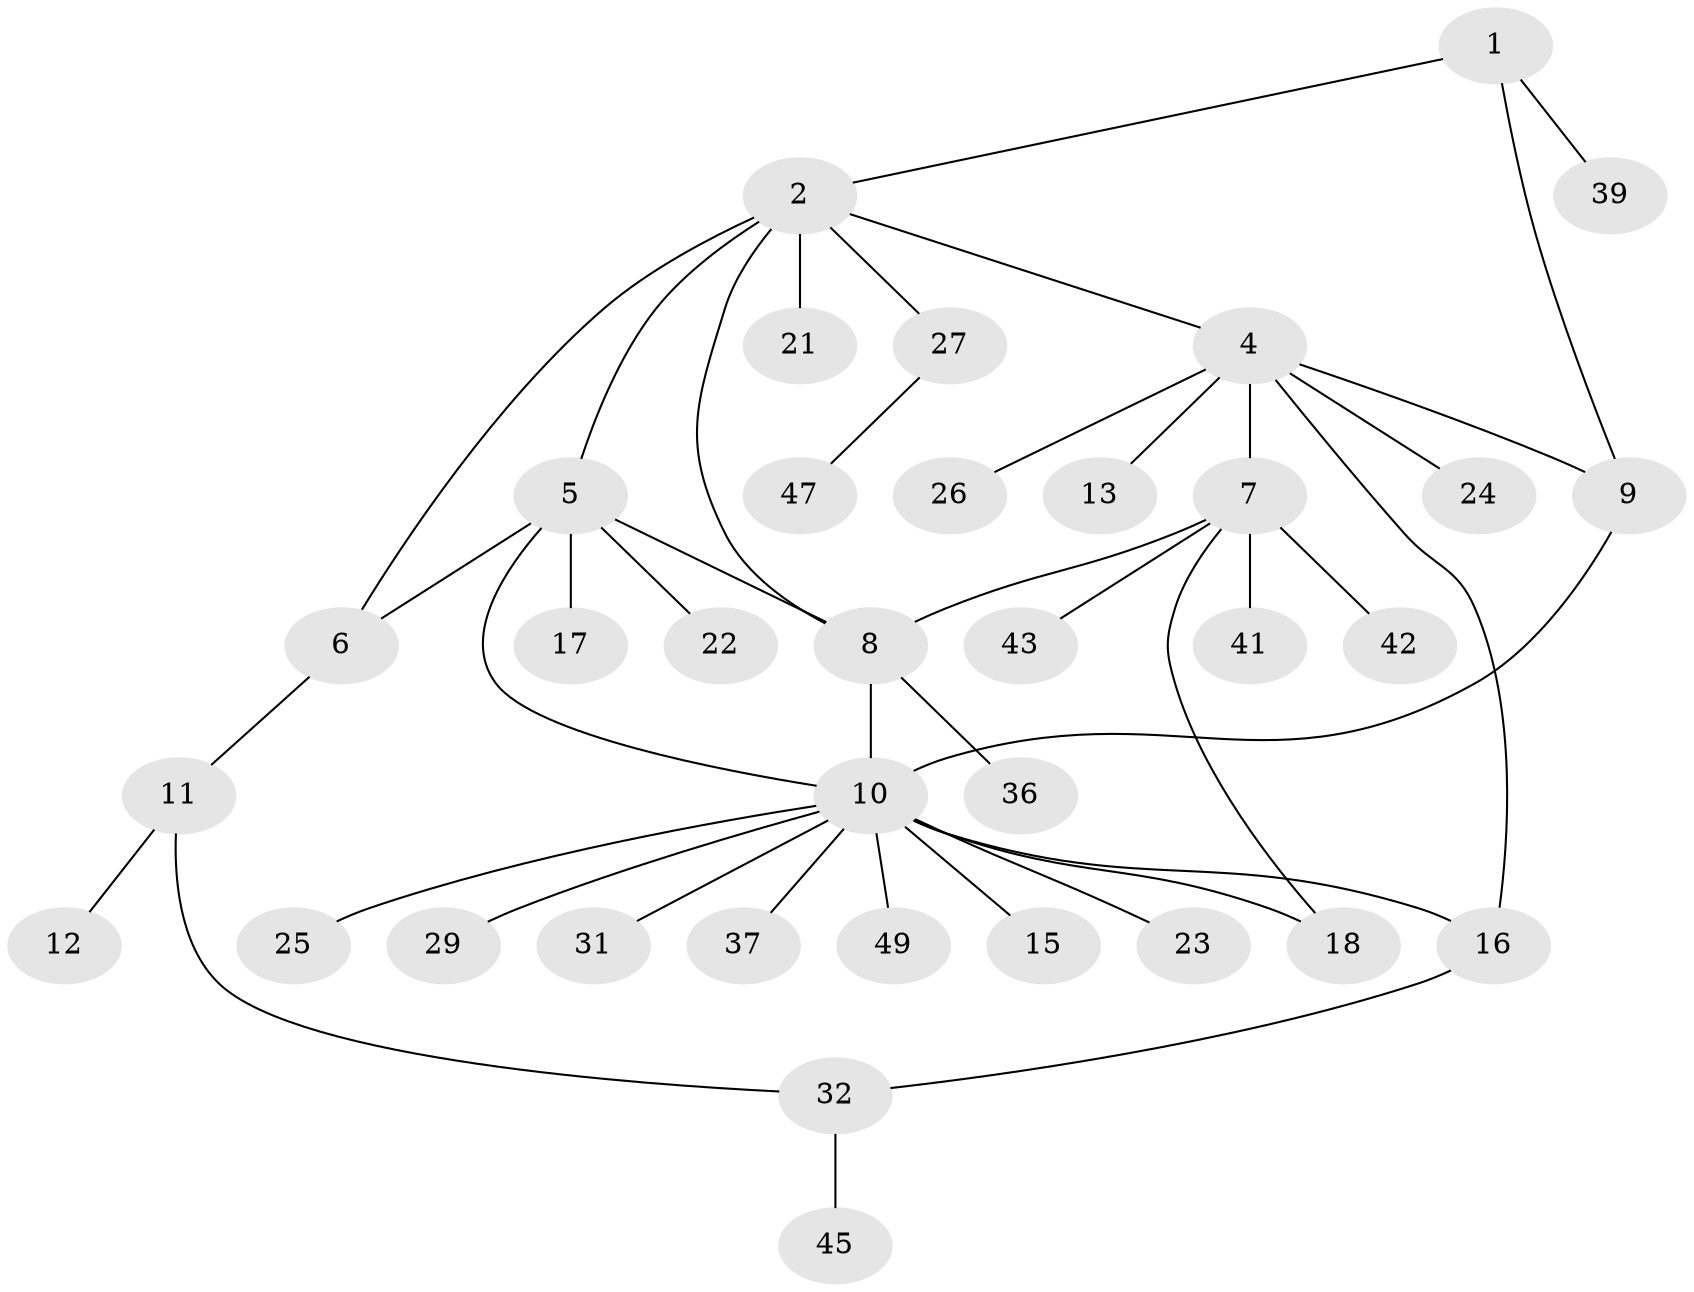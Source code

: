 // original degree distribution, {3: 0.08163265306122448, 6: 0.02040816326530612, 8: 0.02040816326530612, 7: 0.02040816326530612, 4: 0.10204081632653061, 5: 0.04081632653061224, 12: 0.02040816326530612, 1: 0.5918367346938775, 2: 0.10204081632653061}
// Generated by graph-tools (version 1.1) at 2025/42/03/06/25 10:42:08]
// undirected, 35 vertices, 43 edges
graph export_dot {
graph [start="1"]
  node [color=gray90,style=filled];
  1 [super="+14"];
  2 [super="+3"];
  4 [super="+48"];
  5 [super="+40"];
  6 [super="+38"];
  7 [super="+19"];
  8;
  9 [super="+44"];
  10 [super="+20"];
  11 [super="+30"];
  12;
  13;
  15;
  16 [super="+33"];
  17;
  18;
  21;
  22;
  23 [super="+34"];
  24;
  25;
  26;
  27 [super="+28"];
  29;
  31;
  32 [super="+35"];
  36 [super="+46"];
  37;
  39;
  41;
  42;
  43;
  45;
  47;
  49;
  1 -- 2;
  1 -- 9;
  1 -- 39;
  2 -- 6;
  2 -- 8;
  2 -- 21;
  2 -- 27;
  2 -- 4;
  2 -- 5;
  4 -- 7;
  4 -- 9;
  4 -- 13;
  4 -- 16;
  4 -- 24;
  4 -- 26;
  5 -- 6;
  5 -- 8;
  5 -- 10;
  5 -- 17;
  5 -- 22;
  6 -- 11;
  7 -- 8;
  7 -- 18;
  7 -- 43;
  7 -- 41;
  7 -- 42;
  8 -- 10;
  8 -- 36;
  9 -- 10;
  10 -- 15;
  10 -- 16;
  10 -- 23;
  10 -- 25;
  10 -- 29;
  10 -- 31;
  10 -- 37;
  10 -- 49;
  10 -- 18;
  11 -- 12;
  11 -- 32;
  16 -- 32;
  27 -- 47;
  32 -- 45;
}
